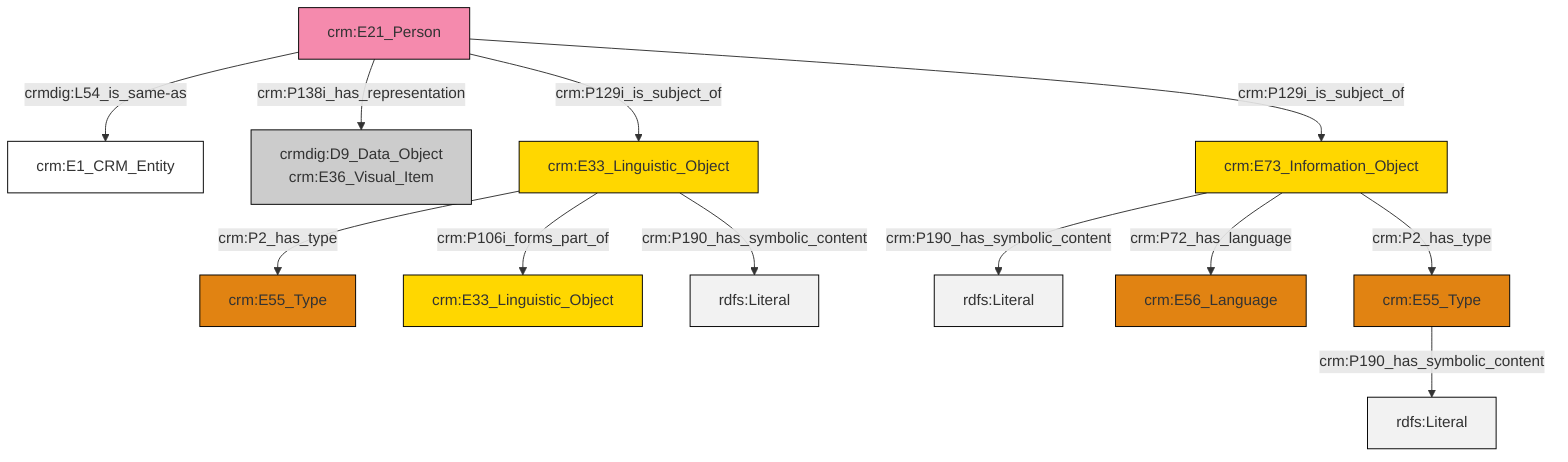 graph TD
classDef Literal fill:#f2f2f2,stroke:#000000;
classDef CRM_Entity fill:#FFFFFF,stroke:#000000;
classDef Temporal_Entity fill:#00C9E6, stroke:#000000;
classDef Type fill:#E18312, stroke:#000000;
classDef Time-Span fill:#2C9C91, stroke:#000000;
classDef Appellation fill:#FFEB7F, stroke:#000000;
classDef Place fill:#008836, stroke:#000000;
classDef Persistent_Item fill:#B266B2, stroke:#000000;
classDef Conceptual_Object fill:#FFD700, stroke:#000000;
classDef Physical_Thing fill:#D2B48C, stroke:#000000;
classDef Actor fill:#f58aad, stroke:#000000;
classDef PC_Classes fill:#4ce600, stroke:#000000;
classDef Multi fill:#cccccc,stroke:#000000;

2["crm:E21_Person"]:::Actor -->|crmdig:L54_is_same-as| 0["crm:E1_CRM_Entity"]:::CRM_Entity
4["crm:E33_Linguistic_Object"]:::Conceptual_Object -->|crm:P2_has_type| 5["crm:E55_Type"]:::Type
6["crm:E73_Information_Object"]:::Conceptual_Object -->|crm:P190_has_symbolic_content| 7[rdfs:Literal]:::Literal
4["crm:E33_Linguistic_Object"]:::Conceptual_Object -->|crm:P106i_forms_part_of| 9["crm:E33_Linguistic_Object"]:::Conceptual_Object
6["crm:E73_Information_Object"]:::Conceptual_Object -->|crm:P72_has_language| 10["crm:E56_Language"]:::Type
4["crm:E33_Linguistic_Object"]:::Conceptual_Object -->|crm:P190_has_symbolic_content| 12[rdfs:Literal]:::Literal
13["crm:E55_Type"]:::Type -->|crm:P190_has_symbolic_content| 20[rdfs:Literal]:::Literal
2["crm:E21_Person"]:::Actor -->|crm:P138i_has_representation| 15["crmdig:D9_Data_Object<br>crm:E36_Visual_Item"]:::Multi
6["crm:E73_Information_Object"]:::Conceptual_Object -->|crm:P2_has_type| 13["crm:E55_Type"]:::Type
2["crm:E21_Person"]:::Actor -->|crm:P129i_is_subject_of| 4["crm:E33_Linguistic_Object"]:::Conceptual_Object
2["crm:E21_Person"]:::Actor -->|crm:P129i_is_subject_of| 6["crm:E73_Information_Object"]:::Conceptual_Object